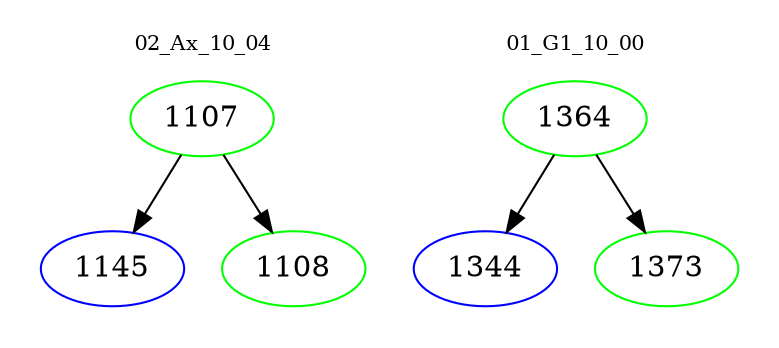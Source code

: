 digraph{
subgraph cluster_0 {
color = white
label = "02_Ax_10_04";
fontsize=10;
T0_1107 [label="1107", color="green"]
T0_1107 -> T0_1145 [color="black"]
T0_1145 [label="1145", color="blue"]
T0_1107 -> T0_1108 [color="black"]
T0_1108 [label="1108", color="green"]
}
subgraph cluster_1 {
color = white
label = "01_G1_10_00";
fontsize=10;
T1_1364 [label="1364", color="green"]
T1_1364 -> T1_1344 [color="black"]
T1_1344 [label="1344", color="blue"]
T1_1364 -> T1_1373 [color="black"]
T1_1373 [label="1373", color="green"]
}
}
